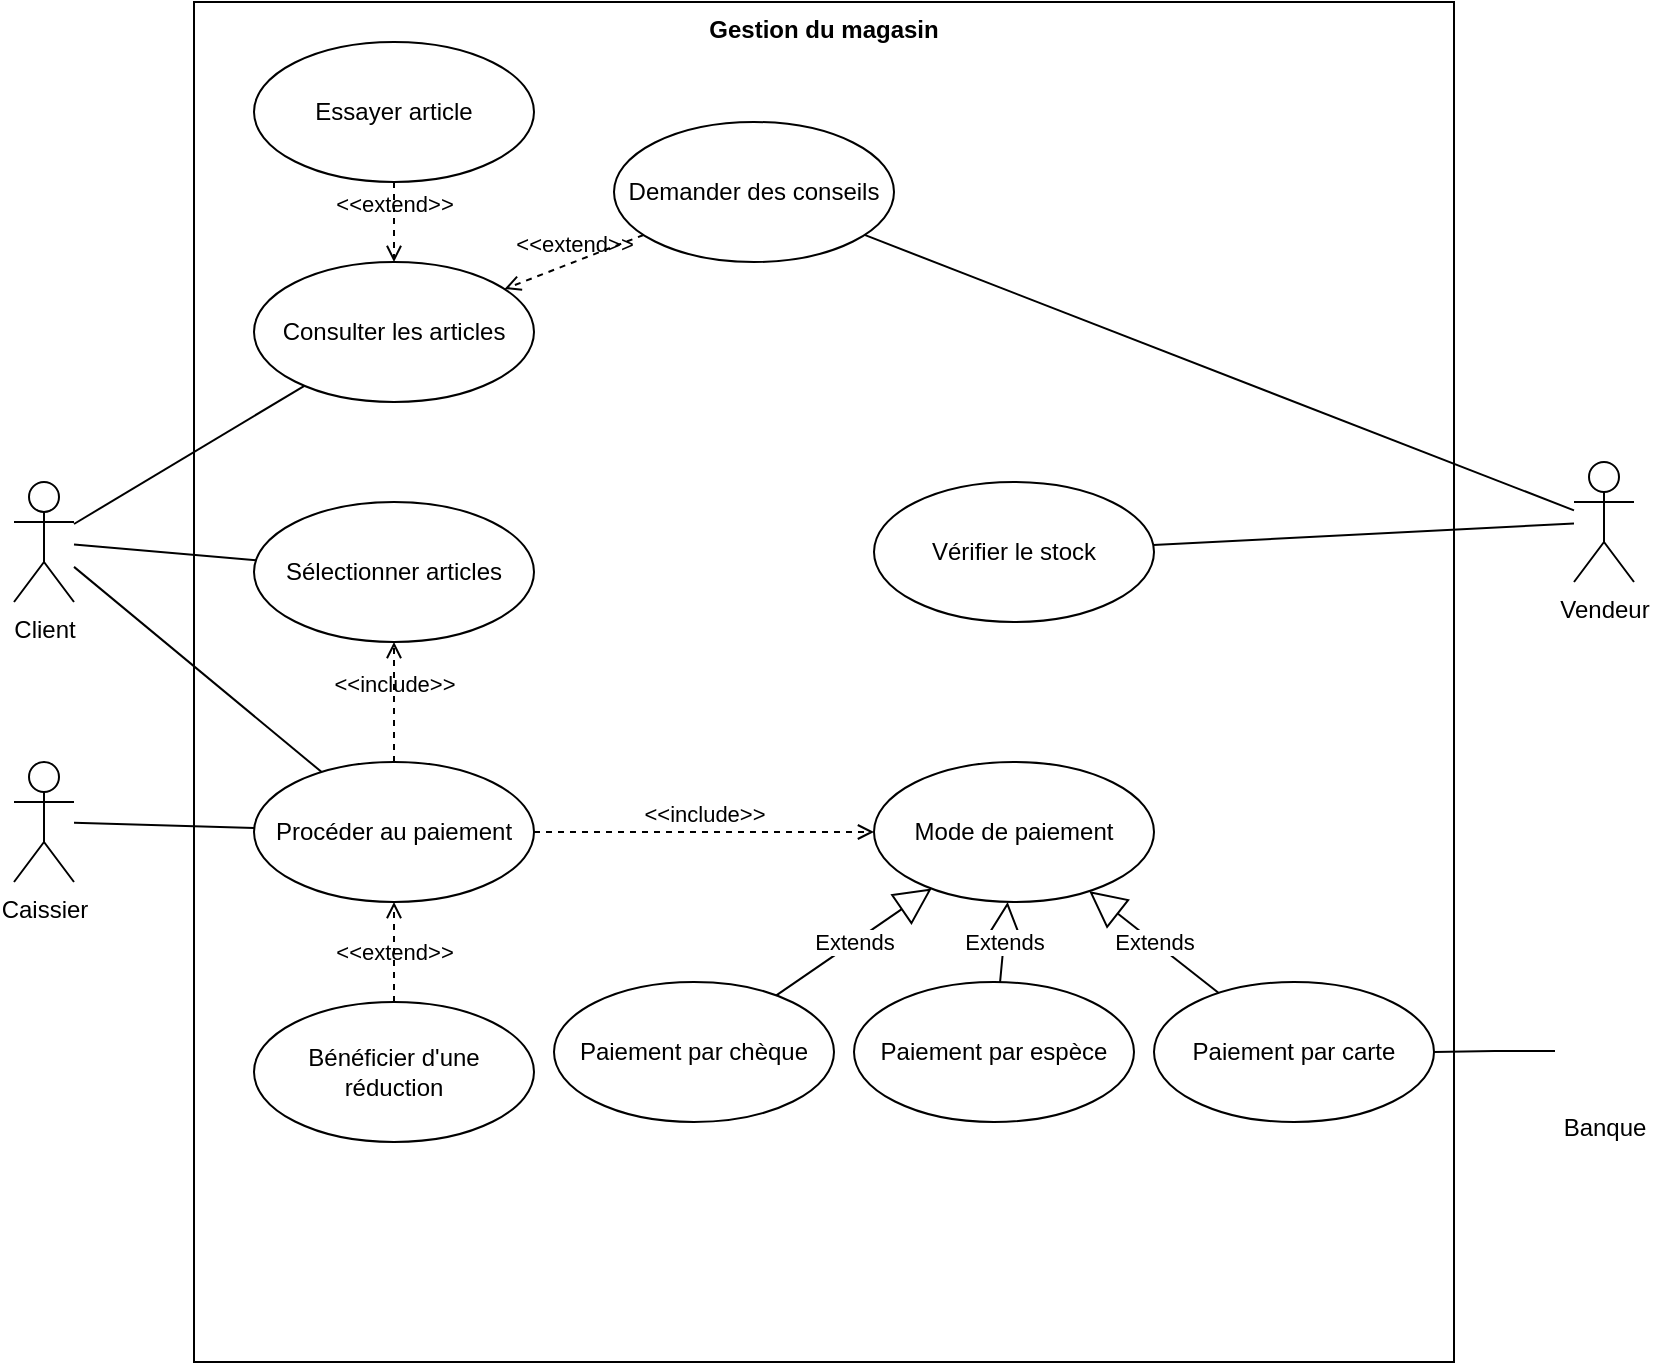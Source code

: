 <mxfile version="24.8.0">
  <diagram name="Page-1" id="WURP3wtdlC6Z2DZvnkS1">
    <mxGraphModel dx="1222" dy="894" grid="1" gridSize="10" guides="1" tooltips="1" connect="1" arrows="1" fold="1" page="1" pageScale="1" pageWidth="827" pageHeight="1169" math="0" shadow="0">
      <root>
        <mxCell id="0" />
        <mxCell id="1" parent="0" />
        <mxCell id="Vfg6PGqvxrUxQ2yf7E1E-34" value="Gestion du magasin" style="shape=rect;html=1;verticalAlign=top;fontStyle=1;whiteSpace=wrap;align=center;" vertex="1" parent="1">
          <mxGeometry x="190" y="280" width="630" height="680" as="geometry" />
        </mxCell>
        <mxCell id="Vfg6PGqvxrUxQ2yf7E1E-59" style="rounded=0;orthogonalLoop=1;jettySize=auto;html=1;endArrow=none;endFill=0;" edge="1" parent="1" source="Vfg6PGqvxrUxQ2yf7E1E-33" target="Vfg6PGqvxrUxQ2yf7E1E-35">
          <mxGeometry relative="1" as="geometry" />
        </mxCell>
        <mxCell id="Vfg6PGqvxrUxQ2yf7E1E-60" style="rounded=0;orthogonalLoop=1;jettySize=auto;html=1;endArrow=none;endFill=0;" edge="1" parent="1" source="Vfg6PGqvxrUxQ2yf7E1E-33" target="Vfg6PGqvxrUxQ2yf7E1E-52">
          <mxGeometry relative="1" as="geometry" />
        </mxCell>
        <mxCell id="Vfg6PGqvxrUxQ2yf7E1E-61" style="rounded=0;orthogonalLoop=1;jettySize=auto;html=1;endArrow=none;endFill=0;" edge="1" parent="1" source="Vfg6PGqvxrUxQ2yf7E1E-33" target="Vfg6PGqvxrUxQ2yf7E1E-38">
          <mxGeometry relative="1" as="geometry" />
        </mxCell>
        <mxCell id="Vfg6PGqvxrUxQ2yf7E1E-33" value="Client" style="shape=umlActor;verticalLabelPosition=bottom;verticalAlign=top;html=1;outlineConnect=0;" vertex="1" parent="1">
          <mxGeometry x="100" y="520" width="30" height="60" as="geometry" />
        </mxCell>
        <mxCell id="Vfg6PGqvxrUxQ2yf7E1E-35" value="Consulter les articles" style="ellipse;whiteSpace=wrap;html=1;" vertex="1" parent="1">
          <mxGeometry x="220" y="410" width="140" height="70" as="geometry" />
        </mxCell>
        <mxCell id="Vfg6PGqvxrUxQ2yf7E1E-36" value="Essayer article" style="ellipse;whiteSpace=wrap;html=1;" vertex="1" parent="1">
          <mxGeometry x="220" y="300" width="140" height="70" as="geometry" />
        </mxCell>
        <mxCell id="Vfg6PGqvxrUxQ2yf7E1E-37" value="Demander des conseils" style="ellipse;whiteSpace=wrap;html=1;" vertex="1" parent="1">
          <mxGeometry x="400" y="340" width="140" height="70" as="geometry" />
        </mxCell>
        <mxCell id="Vfg6PGqvxrUxQ2yf7E1E-38" value="Procéder au paiement" style="ellipse;whiteSpace=wrap;html=1;" vertex="1" parent="1">
          <mxGeometry x="220" y="660" width="140" height="70" as="geometry" />
        </mxCell>
        <mxCell id="Vfg6PGqvxrUxQ2yf7E1E-39" value="Bénéficier d&#39;une réduction" style="ellipse;whiteSpace=wrap;html=1;" vertex="1" parent="1">
          <mxGeometry x="220" y="780" width="140" height="70" as="geometry" />
        </mxCell>
        <mxCell id="Vfg6PGqvxrUxQ2yf7E1E-40" value="&amp;lt;&amp;lt;extend&amp;gt;&amp;gt;" style="html=1;verticalAlign=bottom;labelBackgroundColor=none;endArrow=open;endFill=0;dashed=1;rounded=0;" edge="1" parent="1" source="Vfg6PGqvxrUxQ2yf7E1E-37" target="Vfg6PGqvxrUxQ2yf7E1E-35">
          <mxGeometry x="0.001" width="160" relative="1" as="geometry">
            <mxPoint x="290" y="440" as="sourcePoint" />
            <mxPoint x="490" y="620" as="targetPoint" />
            <mxPoint as="offset" />
          </mxGeometry>
        </mxCell>
        <mxCell id="Vfg6PGqvxrUxQ2yf7E1E-42" value="&amp;lt;&amp;lt;extend&amp;gt;&amp;gt;" style="html=1;verticalAlign=bottom;labelBackgroundColor=none;endArrow=open;endFill=0;dashed=1;rounded=0;" edge="1" parent="1" source="Vfg6PGqvxrUxQ2yf7E1E-39" target="Vfg6PGqvxrUxQ2yf7E1E-38">
          <mxGeometry x="-0.333" width="160" relative="1" as="geometry">
            <mxPoint x="357" y="465" as="sourcePoint" />
            <mxPoint x="413" y="445" as="targetPoint" />
            <mxPoint as="offset" />
          </mxGeometry>
        </mxCell>
        <mxCell id="Vfg6PGqvxrUxQ2yf7E1E-44" value="&amp;lt;&amp;lt;extend&amp;gt;&amp;gt;" style="html=1;verticalAlign=bottom;labelBackgroundColor=none;endArrow=open;endFill=0;dashed=1;rounded=0;" edge="1" parent="1" source="Vfg6PGqvxrUxQ2yf7E1E-36" target="Vfg6PGqvxrUxQ2yf7E1E-35">
          <mxGeometry x="0.001" width="160" relative="1" as="geometry">
            <mxPoint x="425" y="437" as="sourcePoint" />
            <mxPoint x="355" y="464" as="targetPoint" />
            <mxPoint as="offset" />
          </mxGeometry>
        </mxCell>
        <mxCell id="Vfg6PGqvxrUxQ2yf7E1E-45" value="Mode de paiement" style="ellipse;whiteSpace=wrap;html=1;" vertex="1" parent="1">
          <mxGeometry x="530" y="660" width="140" height="70" as="geometry" />
        </mxCell>
        <mxCell id="Vfg6PGqvxrUxQ2yf7E1E-46" value="Paiement par chèque" style="ellipse;whiteSpace=wrap;html=1;" vertex="1" parent="1">
          <mxGeometry x="370" y="770" width="140" height="70" as="geometry" />
        </mxCell>
        <mxCell id="Vfg6PGqvxrUxQ2yf7E1E-47" value="Paiement par espèce" style="ellipse;whiteSpace=wrap;html=1;" vertex="1" parent="1">
          <mxGeometry x="520" y="770" width="140" height="70" as="geometry" />
        </mxCell>
        <mxCell id="Vfg6PGqvxrUxQ2yf7E1E-48" value="Paiement par carte" style="ellipse;whiteSpace=wrap;html=1;" vertex="1" parent="1">
          <mxGeometry x="670" y="770" width="140" height="70" as="geometry" />
        </mxCell>
        <mxCell id="Vfg6PGqvxrUxQ2yf7E1E-49" value="Extends" style="endArrow=block;endSize=16;endFill=0;html=1;rounded=0;" edge="1" parent="1" source="Vfg6PGqvxrUxQ2yf7E1E-46" target="Vfg6PGqvxrUxQ2yf7E1E-45">
          <mxGeometry x="-0.002" width="160" relative="1" as="geometry">
            <mxPoint x="330" y="590" as="sourcePoint" />
            <mxPoint x="490" y="590" as="targetPoint" />
            <mxPoint as="offset" />
          </mxGeometry>
        </mxCell>
        <mxCell id="Vfg6PGqvxrUxQ2yf7E1E-50" value="Extends" style="endArrow=block;endSize=16;endFill=0;html=1;rounded=0;" edge="1" parent="1" source="Vfg6PGqvxrUxQ2yf7E1E-47" target="Vfg6PGqvxrUxQ2yf7E1E-45">
          <mxGeometry x="-0.007" width="160" relative="1" as="geometry">
            <mxPoint x="491" y="657" as="sourcePoint" />
            <mxPoint x="569" y="603" as="targetPoint" />
            <mxPoint as="offset" />
          </mxGeometry>
        </mxCell>
        <mxCell id="Vfg6PGqvxrUxQ2yf7E1E-51" value="Extends" style="endArrow=block;endSize=16;endFill=0;html=1;rounded=0;" edge="1" parent="1" source="Vfg6PGqvxrUxQ2yf7E1E-48" target="Vfg6PGqvxrUxQ2yf7E1E-45">
          <mxGeometry x="-0.005" width="160" relative="1" as="geometry">
            <mxPoint x="700" y="640" as="sourcePoint" />
            <mxPoint x="704" y="600" as="targetPoint" />
            <mxPoint as="offset" />
          </mxGeometry>
        </mxCell>
        <mxCell id="Vfg6PGqvxrUxQ2yf7E1E-52" value="Sélectionner articles" style="ellipse;whiteSpace=wrap;html=1;" vertex="1" parent="1">
          <mxGeometry x="220" y="530" width="140" height="70" as="geometry" />
        </mxCell>
        <mxCell id="Vfg6PGqvxrUxQ2yf7E1E-53" value="Vérifier le stock" style="ellipse;whiteSpace=wrap;html=1;" vertex="1" parent="1">
          <mxGeometry x="530" y="520" width="140" height="70" as="geometry" />
        </mxCell>
        <mxCell id="Vfg6PGqvxrUxQ2yf7E1E-57" style="rounded=0;orthogonalLoop=1;jettySize=auto;html=1;endArrow=none;endFill=0;" edge="1" parent="1" source="Vfg6PGqvxrUxQ2yf7E1E-54" target="Vfg6PGqvxrUxQ2yf7E1E-37">
          <mxGeometry relative="1" as="geometry" />
        </mxCell>
        <mxCell id="Vfg6PGqvxrUxQ2yf7E1E-58" style="rounded=0;orthogonalLoop=1;jettySize=auto;html=1;endArrow=none;endFill=0;" edge="1" parent="1" source="Vfg6PGqvxrUxQ2yf7E1E-54" target="Vfg6PGqvxrUxQ2yf7E1E-53">
          <mxGeometry relative="1" as="geometry" />
        </mxCell>
        <mxCell id="Vfg6PGqvxrUxQ2yf7E1E-54" value="Vendeur" style="shape=umlActor;verticalLabelPosition=bottom;verticalAlign=top;html=1;outlineConnect=0;" vertex="1" parent="1">
          <mxGeometry x="880" y="510" width="30" height="60" as="geometry" />
        </mxCell>
        <mxCell id="Vfg6PGqvxrUxQ2yf7E1E-63" style="edgeStyle=orthogonalEdgeStyle;rounded=0;orthogonalLoop=1;jettySize=auto;html=1;endArrow=none;endFill=0;" edge="1" parent="1" source="Vfg6PGqvxrUxQ2yf7E1E-62" target="Vfg6PGqvxrUxQ2yf7E1E-48">
          <mxGeometry relative="1" as="geometry" />
        </mxCell>
        <mxCell id="Vfg6PGqvxrUxQ2yf7E1E-62" value="Banque" style="shape=image;html=1;verticalAlign=top;verticalLabelPosition=bottom;labelBackgroundColor=#ffffff;imageAspect=0;aspect=fixed;image=https://cdn4.iconfinder.com/data/icons/48-bubbles/48/04.Bank-128.png" vertex="1" parent="1">
          <mxGeometry x="870.5" y="780" width="49" height="49" as="geometry" />
        </mxCell>
        <mxCell id="Vfg6PGqvxrUxQ2yf7E1E-65" style="rounded=0;orthogonalLoop=1;jettySize=auto;html=1;endArrow=none;endFill=0;" edge="1" parent="1" source="Vfg6PGqvxrUxQ2yf7E1E-64" target="Vfg6PGqvxrUxQ2yf7E1E-38">
          <mxGeometry relative="1" as="geometry" />
        </mxCell>
        <mxCell id="Vfg6PGqvxrUxQ2yf7E1E-64" value="Caissier" style="shape=umlActor;verticalLabelPosition=bottom;verticalAlign=top;html=1;outlineConnect=0;" vertex="1" parent="1">
          <mxGeometry x="100" y="660" width="30" height="60" as="geometry" />
        </mxCell>
        <mxCell id="Vfg6PGqvxrUxQ2yf7E1E-66" value="&amp;lt;&amp;lt;include&amp;gt;&amp;gt;" style="html=1;verticalAlign=bottom;labelBackgroundColor=none;endArrow=open;endFill=0;dashed=1;rounded=0;" edge="1" parent="1" source="Vfg6PGqvxrUxQ2yf7E1E-38" target="Vfg6PGqvxrUxQ2yf7E1E-52">
          <mxGeometry width="160" relative="1" as="geometry">
            <mxPoint x="270" y="620" as="sourcePoint" />
            <mxPoint x="430" y="620" as="targetPoint" />
          </mxGeometry>
        </mxCell>
        <mxCell id="Vfg6PGqvxrUxQ2yf7E1E-67" value="&amp;lt;&amp;lt;include&amp;gt;&amp;gt;" style="html=1;verticalAlign=bottom;labelBackgroundColor=none;endArrow=open;endFill=0;dashed=1;rounded=0;" edge="1" parent="1" source="Vfg6PGqvxrUxQ2yf7E1E-38" target="Vfg6PGqvxrUxQ2yf7E1E-45">
          <mxGeometry width="160" relative="1" as="geometry">
            <mxPoint x="230" y="640" as="sourcePoint" />
            <mxPoint x="390" y="640" as="targetPoint" />
          </mxGeometry>
        </mxCell>
      </root>
    </mxGraphModel>
  </diagram>
</mxfile>
